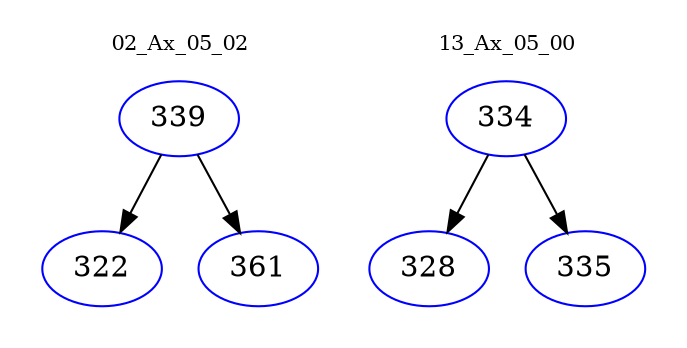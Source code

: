 digraph{
subgraph cluster_0 {
color = white
label = "02_Ax_05_02";
fontsize=10;
T0_339 [label="339", color="blue"]
T0_339 -> T0_322 [color="black"]
T0_322 [label="322", color="blue"]
T0_339 -> T0_361 [color="black"]
T0_361 [label="361", color="blue"]
}
subgraph cluster_1 {
color = white
label = "13_Ax_05_00";
fontsize=10;
T1_334 [label="334", color="blue"]
T1_334 -> T1_328 [color="black"]
T1_328 [label="328", color="blue"]
T1_334 -> T1_335 [color="black"]
T1_335 [label="335", color="blue"]
}
}
